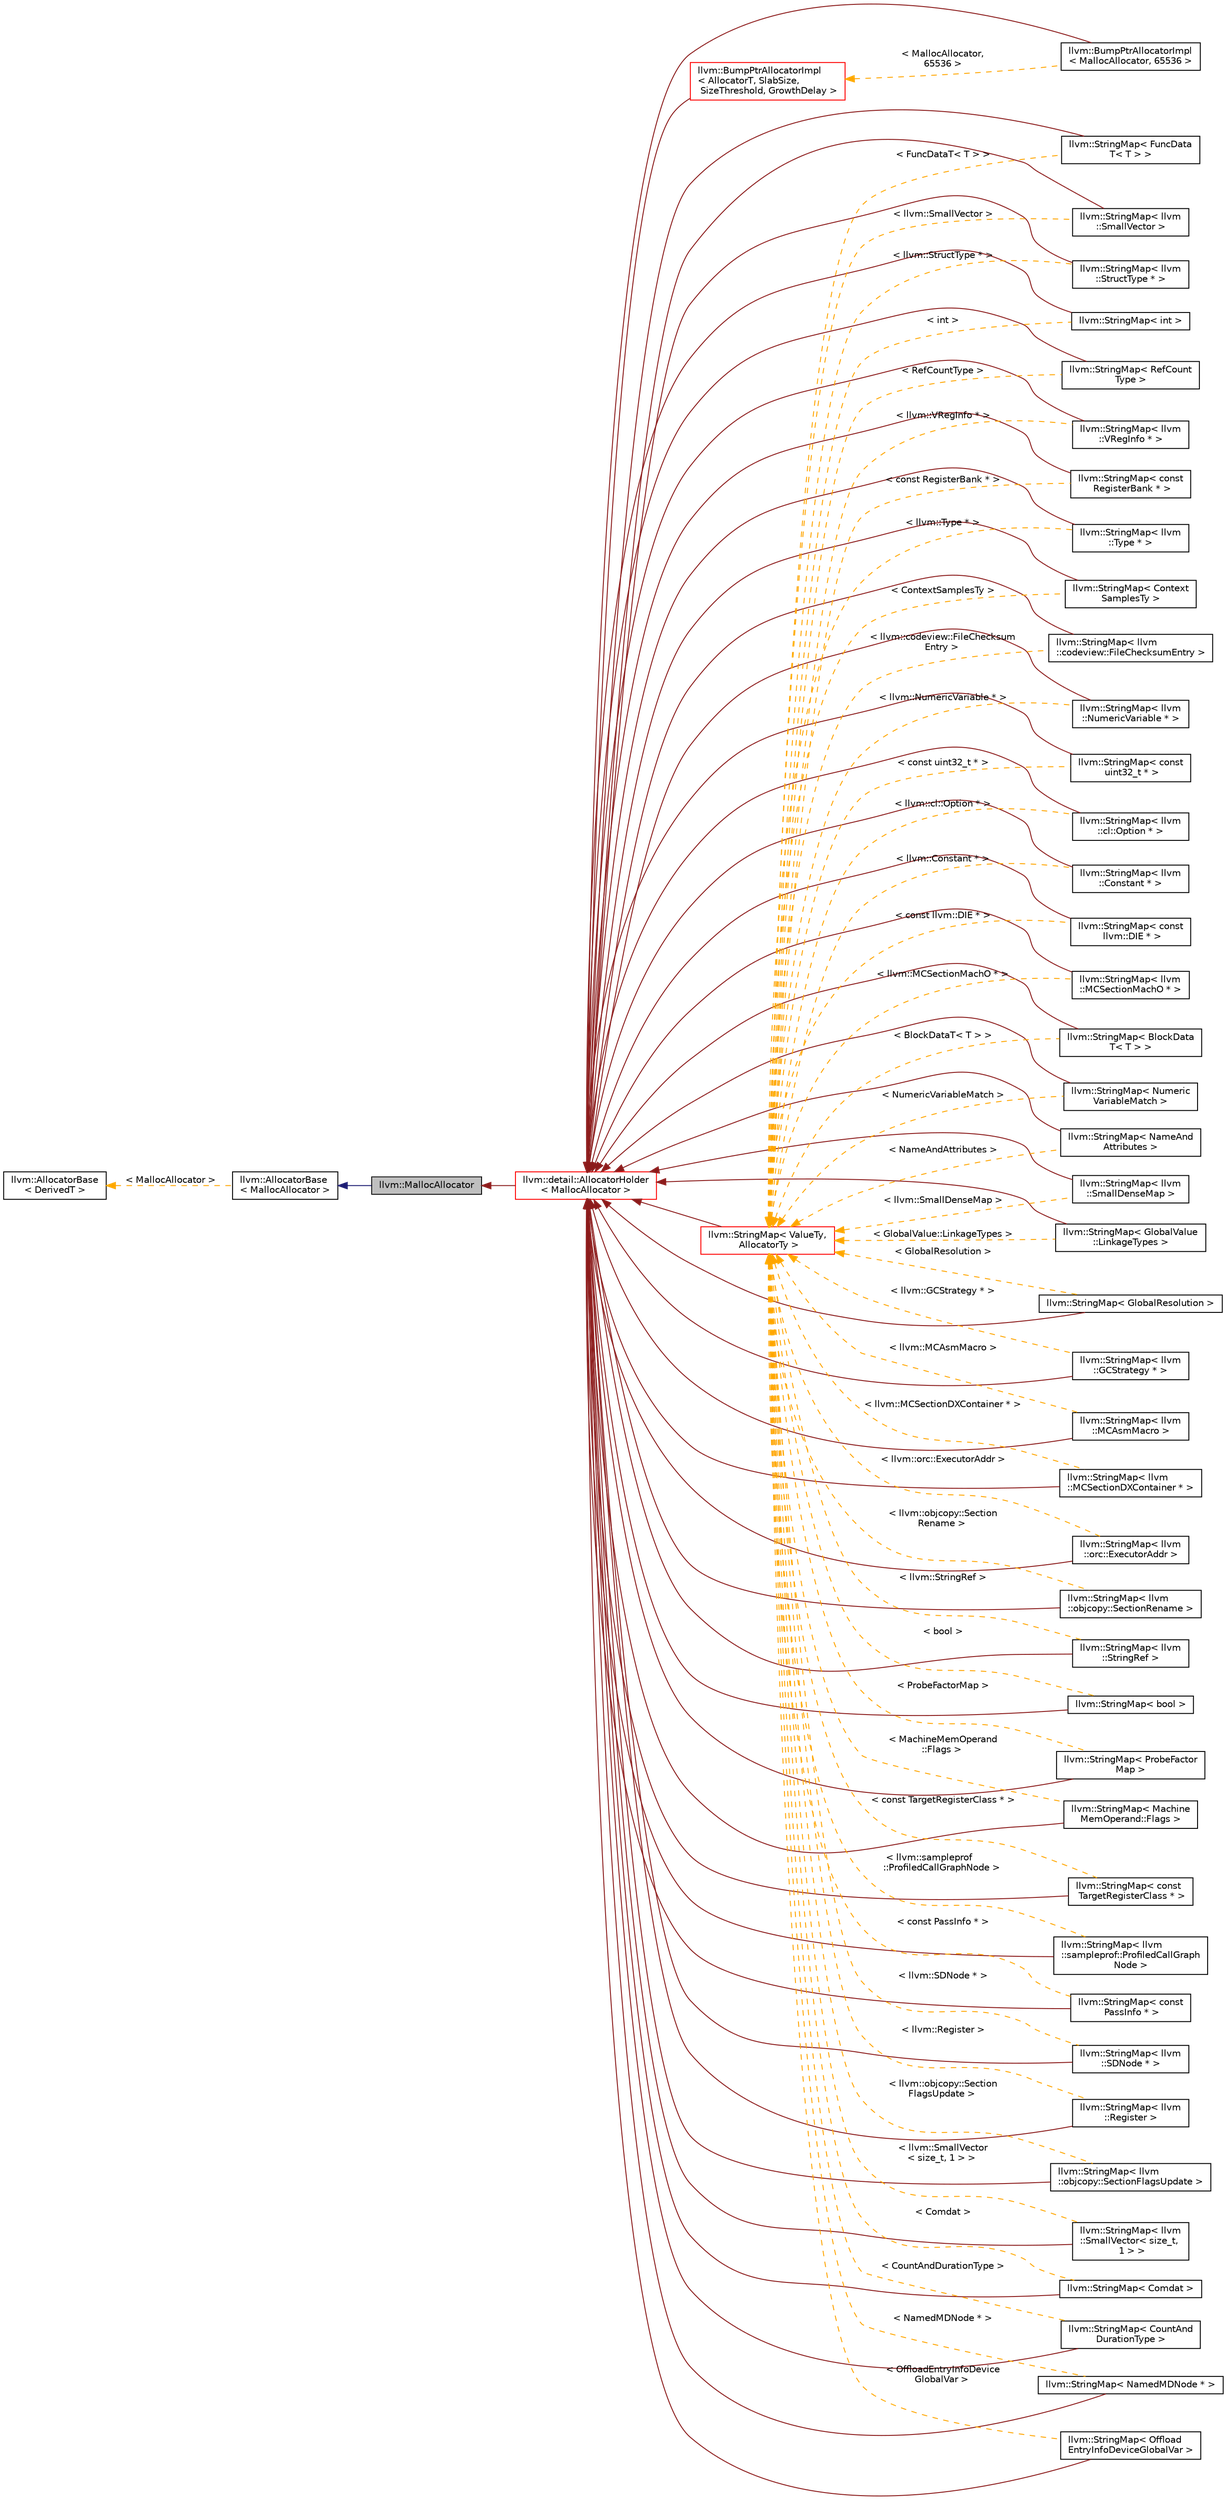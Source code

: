digraph "llvm::MallocAllocator"
{
 // LATEX_PDF_SIZE
  bgcolor="transparent";
  edge [fontname="Helvetica",fontsize="10",labelfontname="Helvetica",labelfontsize="10"];
  node [fontname="Helvetica",fontsize="10",shape=record];
  rankdir="LR";
  Node1 [label="llvm::MallocAllocator",height=0.2,width=0.4,color="black", fillcolor="grey75", style="filled", fontcolor="black",tooltip=" "];
  Node2 -> Node1 [dir="back",color="midnightblue",fontsize="10",style="solid",fontname="Helvetica"];
  Node2 [label="llvm::AllocatorBase\l\< MallocAllocator \>",height=0.2,width=0.4,color="black",URL="$classllvm_1_1AllocatorBase.html",tooltip=" "];
  Node3 -> Node2 [dir="back",color="orange",fontsize="10",style="dashed",label=" \< MallocAllocator \>" ,fontname="Helvetica"];
  Node3 [label="llvm::AllocatorBase\l\< DerivedT \>",height=0.2,width=0.4,color="black",URL="$classllvm_1_1AllocatorBase.html",tooltip="CRTP base class providing obvious overloads for the core Allocate() methods of LLVM-style allocators."];
  Node1 -> Node4 [dir="back",color="firebrick4",fontsize="10",style="solid",fontname="Helvetica"];
  Node4 [label="llvm::detail::AllocatorHolder\l\< MallocAllocator \>",height=0.2,width=0.4,color="red",URL="$classllvm_1_1detail_1_1AllocatorHolder.html",tooltip=" "];
  Node4 -> Node5 [dir="back",color="firebrick4",fontsize="10",style="solid",fontname="Helvetica"];
  Node5 [label="llvm::BumpPtrAllocatorImpl\l\< MallocAllocator, 65536 \>",height=0.2,width=0.4,color="black",URL="$classllvm_1_1BumpPtrAllocatorImpl.html",tooltip=" "];
  Node4 -> Node6 [dir="back",color="firebrick4",fontsize="10",style="solid",fontname="Helvetica"];
  Node6 [label="llvm::BumpPtrAllocatorImpl\l\< AllocatorT, SlabSize,\l SizeThreshold, GrowthDelay \>",height=0.2,width=0.4,color="red",URL="$classllvm_1_1BumpPtrAllocatorImpl.html",tooltip="Allocate memory in an ever growing pool, as if by bump-pointer."];
  Node6 -> Node5 [dir="back",color="orange",fontsize="10",style="dashed",label=" \< MallocAllocator,\l 65536 \>" ,fontname="Helvetica"];
  Node4 -> Node14 [dir="back",color="firebrick4",fontsize="10",style="solid",fontname="Helvetica"];
  Node14 [label="llvm::StringMap\< ValueTy,\l AllocatorTy \>",height=0.2,width=0.4,color="red",URL="$classllvm_1_1StringMap.html",tooltip="StringMap - This is an unconventional map that is specialized for handling keys that are \"strings\",..."];
  Node14 -> Node16 [dir="back",color="orange",fontsize="10",style="dashed",label=" \< llvm::NumericVariable * \>" ,fontname="Helvetica"];
  Node16 [label="llvm::StringMap\< llvm\l::NumericVariable * \>",height=0.2,width=0.4,color="black",URL="$classllvm_1_1StringMap.html",tooltip=" "];
  Node14 -> Node17 [dir="back",color="orange",fontsize="10",style="dashed",label=" \< NumericVariableMatch \>" ,fontname="Helvetica"];
  Node17 [label="llvm::StringMap\< Numeric\lVariableMatch \>",height=0.2,width=0.4,color="black",URL="$classllvm_1_1StringMap.html",tooltip=" "];
  Node14 -> Node19 [dir="back",color="orange",fontsize="10",style="dashed",label=" \< llvm::VRegInfo * \>" ,fontname="Helvetica"];
  Node19 [label="llvm::StringMap\< llvm\l::VRegInfo * \>",height=0.2,width=0.4,color="black",URL="$classllvm_1_1StringMap.html",tooltip=" "];
  Node14 -> Node22 [dir="back",color="orange",fontsize="10",style="dashed",label=" \< llvm::cl::Option * \>" ,fontname="Helvetica"];
  Node22 [label="llvm::StringMap\< llvm\l::cl::Option * \>",height=0.2,width=0.4,color="black",URL="$classllvm_1_1StringMap.html",tooltip=" "];
  Node14 -> Node24 [dir="back",color="orange",fontsize="10",style="dashed",label=" \< llvm::Constant * \>" ,fontname="Helvetica"];
  Node24 [label="llvm::StringMap\< llvm\l::Constant * \>",height=0.2,width=0.4,color="black",URL="$classllvm_1_1StringMap.html",tooltip=" "];
  Node14 -> Node25 [dir="back",color="orange",fontsize="10",style="dashed",label=" \< llvm::SmallVector \>" ,fontname="Helvetica"];
  Node25 [label="llvm::StringMap\< llvm\l::SmallVector \>",height=0.2,width=0.4,color="black",URL="$classllvm_1_1StringMap.html",tooltip=" "];
  Node14 -> Node27 [dir="back",color="orange",fontsize="10",style="dashed",label=" \< llvm::StructType * \>" ,fontname="Helvetica"];
  Node27 [label="llvm::StringMap\< llvm\l::StructType * \>",height=0.2,width=0.4,color="black",URL="$classllvm_1_1StringMap.html",tooltip=" "];
  Node14 -> Node29 [dir="back",color="orange",fontsize="10",style="dashed",label=" \< const RegisterBank * \>" ,fontname="Helvetica"];
  Node29 [label="llvm::StringMap\< const\l RegisterBank * \>",height=0.2,width=0.4,color="black",URL="$classllvm_1_1StringMap.html",tooltip=" "];
  Node14 -> Node31 [dir="back",color="orange",fontsize="10",style="dashed",label=" \< llvm::Type * \>" ,fontname="Helvetica"];
  Node31 [label="llvm::StringMap\< llvm\l::Type * \>",height=0.2,width=0.4,color="black",URL="$classllvm_1_1StringMap.html",tooltip=" "];
  Node14 -> Node32 [dir="back",color="orange",fontsize="10",style="dashed",label=" \< BlockDataT\< T \> \>" ,fontname="Helvetica"];
  Node32 [label="llvm::StringMap\< BlockData\lT\< T \> \>",height=0.2,width=0.4,color="black",URL="$classllvm_1_1StringMap.html",tooltip=" "];
  Node14 -> Node35 [dir="back",color="orange",fontsize="10",style="dashed",label=" \< GlobalValue::LinkageTypes \>" ,fontname="Helvetica"];
  Node35 [label="llvm::StringMap\< GlobalValue\l::LinkageTypes \>",height=0.2,width=0.4,color="black",URL="$classllvm_1_1StringMap.html",tooltip=" "];
  Node14 -> Node37 [dir="back",color="orange",fontsize="10",style="dashed",label=" \< FuncDataT\< T \> \>" ,fontname="Helvetica"];
  Node37 [label="llvm::StringMap\< FuncData\lT\< T \> \>",height=0.2,width=0.4,color="black",URL="$classllvm_1_1StringMap.html",tooltip=" "];
  Node14 -> Node42 [dir="back",color="orange",fontsize="10",style="dashed",label=" \< int \>" ,fontname="Helvetica"];
  Node42 [label="llvm::StringMap\< int \>",height=0.2,width=0.4,color="black",URL="$classllvm_1_1StringMap.html",tooltip=" "];
  Node14 -> Node44 [dir="back",color="orange",fontsize="10",style="dashed",label=" \< RefCountType \>" ,fontname="Helvetica"];
  Node44 [label="llvm::StringMap\< RefCount\lType \>",height=0.2,width=0.4,color="black",URL="$classllvm_1_1StringMap.html",tooltip=" "];
  Node14 -> Node46 [dir="back",color="orange",fontsize="10",style="dashed",label=" \< const llvm::DIE * \>" ,fontname="Helvetica"];
  Node46 [label="llvm::StringMap\< const\l llvm::DIE * \>",height=0.2,width=0.4,color="black",URL="$classllvm_1_1StringMap.html",tooltip=" "];
  Node14 -> Node48 [dir="back",color="orange",fontsize="10",style="dashed",label=" \< llvm::MCSectionMachO * \>" ,fontname="Helvetica"];
  Node48 [label="llvm::StringMap\< llvm\l::MCSectionMachO * \>",height=0.2,width=0.4,color="black",URL="$classllvm_1_1StringMap.html",tooltip=" "];
  Node14 -> Node50 [dir="back",color="orange",fontsize="10",style="dashed",label=" \< ContextSamplesTy \>" ,fontname="Helvetica"];
  Node50 [label="llvm::StringMap\< Context\lSamplesTy \>",height=0.2,width=0.4,color="black",URL="$classllvm_1_1StringMap.html",tooltip=" "];
  Node14 -> Node54 [dir="back",color="orange",fontsize="10",style="dashed",label=" \< llvm::codeview::FileChecksum\lEntry \>" ,fontname="Helvetica"];
  Node54 [label="llvm::StringMap\< llvm\l::codeview::FileChecksumEntry \>",height=0.2,width=0.4,color="black",URL="$classllvm_1_1StringMap.html",tooltip=" "];
  Node14 -> Node55 [dir="back",color="orange",fontsize="10",style="dashed",label=" \< NameAndAttributes \>" ,fontname="Helvetica"];
  Node55 [label="llvm::StringMap\< NameAnd\lAttributes \>",height=0.2,width=0.4,color="black",URL="$classllvm_1_1StringMap.html",tooltip=" "];
  Node14 -> Node57 [dir="back",color="orange",fontsize="10",style="dashed",label=" \< llvm::SmallDenseMap \>" ,fontname="Helvetica"];
  Node57 [label="llvm::StringMap\< llvm\l::SmallDenseMap \>",height=0.2,width=0.4,color="black",URL="$classllvm_1_1StringMap.html",tooltip=" "];
  Node14 -> Node59 [dir="back",color="orange",fontsize="10",style="dashed",label=" \< GlobalResolution \>" ,fontname="Helvetica"];
  Node59 [label="llvm::StringMap\< GlobalResolution \>",height=0.2,width=0.4,color="black",URL="$classllvm_1_1StringMap.html",tooltip=" "];
  Node14 -> Node66 [dir="back",color="orange",fontsize="10",style="dashed",label=" \< llvm::orc::ExecutorAddr \>" ,fontname="Helvetica"];
  Node66 [label="llvm::StringMap\< llvm\l::orc::ExecutorAddr \>",height=0.2,width=0.4,color="black",URL="$classllvm_1_1StringMap.html",tooltip=" "];
  Node14 -> Node67 [dir="back",color="orange",fontsize="10",style="dashed",label=" \< llvm::sampleprof\l::ProfiledCallGraphNode \>" ,fontname="Helvetica"];
  Node67 [label="llvm::StringMap\< llvm\l::sampleprof::ProfiledCallGraph\lNode \>",height=0.2,width=0.4,color="black",URL="$classllvm_1_1StringMap.html",tooltip=" "];
  Node14 -> Node68 [dir="back",color="orange",fontsize="10",style="dashed",label=" \< llvm::SmallVector\l\< size_t, 1 \> \>" ,fontname="Helvetica"];
  Node68 [label="llvm::StringMap\< llvm\l::SmallVector\< size_t,\l 1 \> \>",height=0.2,width=0.4,color="black",URL="$classllvm_1_1StringMap.html",tooltip=" "];
  Node14 -> Node69 [dir="back",color="orange",fontsize="10",style="dashed",label=" \< llvm::objcopy::Section\lRename \>" ,fontname="Helvetica"];
  Node69 [label="llvm::StringMap\< llvm\l::objcopy::SectionRename \>",height=0.2,width=0.4,color="black",URL="$classllvm_1_1StringMap.html",tooltip=" "];
  Node14 -> Node70 [dir="back",color="orange",fontsize="10",style="dashed",label=" \< const TargetRegisterClass * \>" ,fontname="Helvetica"];
  Node70 [label="llvm::StringMap\< const\l TargetRegisterClass * \>",height=0.2,width=0.4,color="black",URL="$classllvm_1_1StringMap.html",tooltip=" "];
  Node14 -> Node73 [dir="back",color="orange",fontsize="10",style="dashed",label=" \< llvm::SDNode * \>" ,fontname="Helvetica"];
  Node73 [label="llvm::StringMap\< llvm\l::SDNode * \>",height=0.2,width=0.4,color="black",URL="$classllvm_1_1StringMap.html",tooltip=" "];
  Node14 -> Node77 [dir="back",color="orange",fontsize="10",style="dashed",label=" \< llvm::GCStrategy * \>" ,fontname="Helvetica"];
  Node77 [label="llvm::StringMap\< llvm\l::GCStrategy * \>",height=0.2,width=0.4,color="black",URL="$classllvm_1_1StringMap.html",tooltip=" "];
  Node14 -> Node78 [dir="back",color="orange",fontsize="10",style="dashed",label=" \< llvm::MCAsmMacro \>" ,fontname="Helvetica"];
  Node78 [label="llvm::StringMap\< llvm\l::MCAsmMacro \>",height=0.2,width=0.4,color="black",URL="$classllvm_1_1StringMap.html",tooltip=" "];
  Node14 -> Node80 [dir="back",color="orange",fontsize="10",style="dashed",label=" \< bool \>" ,fontname="Helvetica"];
  Node80 [label="llvm::StringMap\< bool \>",height=0.2,width=0.4,color="black",URL="$classllvm_1_1StringMap.html",tooltip=" "];
  Node14 -> Node81 [dir="back",color="orange",fontsize="10",style="dashed",label=" \< ProbeFactorMap \>" ,fontname="Helvetica"];
  Node81 [label="llvm::StringMap\< ProbeFactor\lMap \>",height=0.2,width=0.4,color="black",URL="$classllvm_1_1StringMap.html",tooltip=" "];
  Node14 -> Node85 [dir="back",color="orange",fontsize="10",style="dashed",label=" \< const uint32_t * \>" ,fontname="Helvetica"];
  Node85 [label="llvm::StringMap\< const\l uint32_t * \>",height=0.2,width=0.4,color="black",URL="$classllvm_1_1StringMap.html",tooltip=" "];
  Node14 -> Node86 [dir="back",color="orange",fontsize="10",style="dashed",label=" \< llvm::Register \>" ,fontname="Helvetica"];
  Node86 [label="llvm::StringMap\< llvm\l::Register \>",height=0.2,width=0.4,color="black",URL="$classllvm_1_1StringMap.html",tooltip=" "];
  Node14 -> Node87 [dir="back",color="orange",fontsize="10",style="dashed",label=" \< Comdat \>" ,fontname="Helvetica"];
  Node87 [label="llvm::StringMap\< Comdat \>",height=0.2,width=0.4,color="black",URL="$classllvm_1_1StringMap.html",tooltip=" "];
  Node14 -> Node88 [dir="back",color="orange",fontsize="10",style="dashed",label=" \< OffloadEntryInfoDevice\lGlobalVar \>" ,fontname="Helvetica"];
  Node88 [label="llvm::StringMap\< Offload\lEntryInfoDeviceGlobalVar \>",height=0.2,width=0.4,color="black",URL="$classllvm_1_1StringMap.html",tooltip=" "];
  Node14 -> Node89 [dir="back",color="orange",fontsize="10",style="dashed",label=" \< llvm::MCSectionDXContainer * \>" ,fontname="Helvetica"];
  Node89 [label="llvm::StringMap\< llvm\l::MCSectionDXContainer * \>",height=0.2,width=0.4,color="black",URL="$classllvm_1_1StringMap.html",tooltip=" "];
  Node14 -> Node90 [dir="back",color="orange",fontsize="10",style="dashed",label=" \< const PassInfo * \>" ,fontname="Helvetica"];
  Node90 [label="llvm::StringMap\< const\l PassInfo * \>",height=0.2,width=0.4,color="black",URL="$classllvm_1_1StringMap.html",tooltip=" "];
  Node14 -> Node92 [dir="back",color="orange",fontsize="10",style="dashed",label=" \< llvm::objcopy::Section\lFlagsUpdate \>" ,fontname="Helvetica"];
  Node92 [label="llvm::StringMap\< llvm\l::objcopy::SectionFlagsUpdate \>",height=0.2,width=0.4,color="black",URL="$classllvm_1_1StringMap.html",tooltip=" "];
  Node14 -> Node93 [dir="back",color="orange",fontsize="10",style="dashed",label=" \< llvm::StringRef \>" ,fontname="Helvetica"];
  Node93 [label="llvm::StringMap\< llvm\l::StringRef \>",height=0.2,width=0.4,color="black",URL="$classllvm_1_1StringMap.html",tooltip=" "];
  Node14 -> Node94 [dir="back",color="orange",fontsize="10",style="dashed",label=" \< MachineMemOperand\l::Flags \>" ,fontname="Helvetica"];
  Node94 [label="llvm::StringMap\< Machine\lMemOperand::Flags \>",height=0.2,width=0.4,color="black",URL="$classllvm_1_1StringMap.html",tooltip=" "];
  Node14 -> Node97 [dir="back",color="orange",fontsize="10",style="dashed",label=" \< CountAndDurationType \>" ,fontname="Helvetica"];
  Node97 [label="llvm::StringMap\< CountAnd\lDurationType \>",height=0.2,width=0.4,color="black",URL="$classllvm_1_1StringMap.html",tooltip=" "];
  Node14 -> Node104 [dir="back",color="orange",fontsize="10",style="dashed",label=" \< NamedMDNode * \>" ,fontname="Helvetica"];
  Node104 [label="llvm::StringMap\< NamedMDNode * \>",height=0.2,width=0.4,color="black",URL="$classllvm_1_1StringMap.html",tooltip=" "];
  Node4 -> Node32 [dir="back",color="firebrick4",fontsize="10",style="solid",fontname="Helvetica"];
  Node4 -> Node80 [dir="back",color="firebrick4",fontsize="10",style="solid",fontname="Helvetica"];
  Node4 -> Node87 [dir="back",color="firebrick4",fontsize="10",style="solid",fontname="Helvetica"];
  Node4 -> Node46 [dir="back",color="firebrick4",fontsize="10",style="solid",fontname="Helvetica"];
  Node4 -> Node90 [dir="back",color="firebrick4",fontsize="10",style="solid",fontname="Helvetica"];
  Node4 -> Node29 [dir="back",color="firebrick4",fontsize="10",style="solid",fontname="Helvetica"];
  Node4 -> Node70 [dir="back",color="firebrick4",fontsize="10",style="solid",fontname="Helvetica"];
  Node4 -> Node85 [dir="back",color="firebrick4",fontsize="10",style="solid",fontname="Helvetica"];
  Node4 -> Node50 [dir="back",color="firebrick4",fontsize="10",style="solid",fontname="Helvetica"];
  Node4 -> Node97 [dir="back",color="firebrick4",fontsize="10",style="solid",fontname="Helvetica"];
  Node4 -> Node37 [dir="back",color="firebrick4",fontsize="10",style="solid",fontname="Helvetica"];
  Node4 -> Node59 [dir="back",color="firebrick4",fontsize="10",style="solid",fontname="Helvetica"];
  Node4 -> Node35 [dir="back",color="firebrick4",fontsize="10",style="solid",fontname="Helvetica"];
  Node4 -> Node42 [dir="back",color="firebrick4",fontsize="10",style="solid",fontname="Helvetica"];
  Node4 -> Node22 [dir="back",color="firebrick4",fontsize="10",style="solid",fontname="Helvetica"];
  Node4 -> Node54 [dir="back",color="firebrick4",fontsize="10",style="solid",fontname="Helvetica"];
  Node4 -> Node24 [dir="back",color="firebrick4",fontsize="10",style="solid",fontname="Helvetica"];
  Node4 -> Node77 [dir="back",color="firebrick4",fontsize="10",style="solid",fontname="Helvetica"];
  Node4 -> Node78 [dir="back",color="firebrick4",fontsize="10",style="solid",fontname="Helvetica"];
  Node4 -> Node89 [dir="back",color="firebrick4",fontsize="10",style="solid",fontname="Helvetica"];
  Node4 -> Node48 [dir="back",color="firebrick4",fontsize="10",style="solid",fontname="Helvetica"];
  Node4 -> Node16 [dir="back",color="firebrick4",fontsize="10",style="solid",fontname="Helvetica"];
  Node4 -> Node92 [dir="back",color="firebrick4",fontsize="10",style="solid",fontname="Helvetica"];
  Node4 -> Node69 [dir="back",color="firebrick4",fontsize="10",style="solid",fontname="Helvetica"];
  Node4 -> Node66 [dir="back",color="firebrick4",fontsize="10",style="solid",fontname="Helvetica"];
  Node4 -> Node86 [dir="back",color="firebrick4",fontsize="10",style="solid",fontname="Helvetica"];
  Node4 -> Node67 [dir="back",color="firebrick4",fontsize="10",style="solid",fontname="Helvetica"];
  Node4 -> Node73 [dir="back",color="firebrick4",fontsize="10",style="solid",fontname="Helvetica"];
  Node4 -> Node57 [dir="back",color="firebrick4",fontsize="10",style="solid",fontname="Helvetica"];
  Node4 -> Node25 [dir="back",color="firebrick4",fontsize="10",style="solid",fontname="Helvetica"];
  Node4 -> Node68 [dir="back",color="firebrick4",fontsize="10",style="solid",fontname="Helvetica"];
  Node4 -> Node93 [dir="back",color="firebrick4",fontsize="10",style="solid",fontname="Helvetica"];
  Node4 -> Node27 [dir="back",color="firebrick4",fontsize="10",style="solid",fontname="Helvetica"];
  Node4 -> Node31 [dir="back",color="firebrick4",fontsize="10",style="solid",fontname="Helvetica"];
  Node4 -> Node19 [dir="back",color="firebrick4",fontsize="10",style="solid",fontname="Helvetica"];
  Node4 -> Node94 [dir="back",color="firebrick4",fontsize="10",style="solid",fontname="Helvetica"];
  Node4 -> Node55 [dir="back",color="firebrick4",fontsize="10",style="solid",fontname="Helvetica"];
  Node4 -> Node104 [dir="back",color="firebrick4",fontsize="10",style="solid",fontname="Helvetica"];
  Node4 -> Node17 [dir="back",color="firebrick4",fontsize="10",style="solid",fontname="Helvetica"];
  Node4 -> Node88 [dir="back",color="firebrick4",fontsize="10",style="solid",fontname="Helvetica"];
  Node4 -> Node81 [dir="back",color="firebrick4",fontsize="10",style="solid",fontname="Helvetica"];
  Node4 -> Node44 [dir="back",color="firebrick4",fontsize="10",style="solid",fontname="Helvetica"];
}
